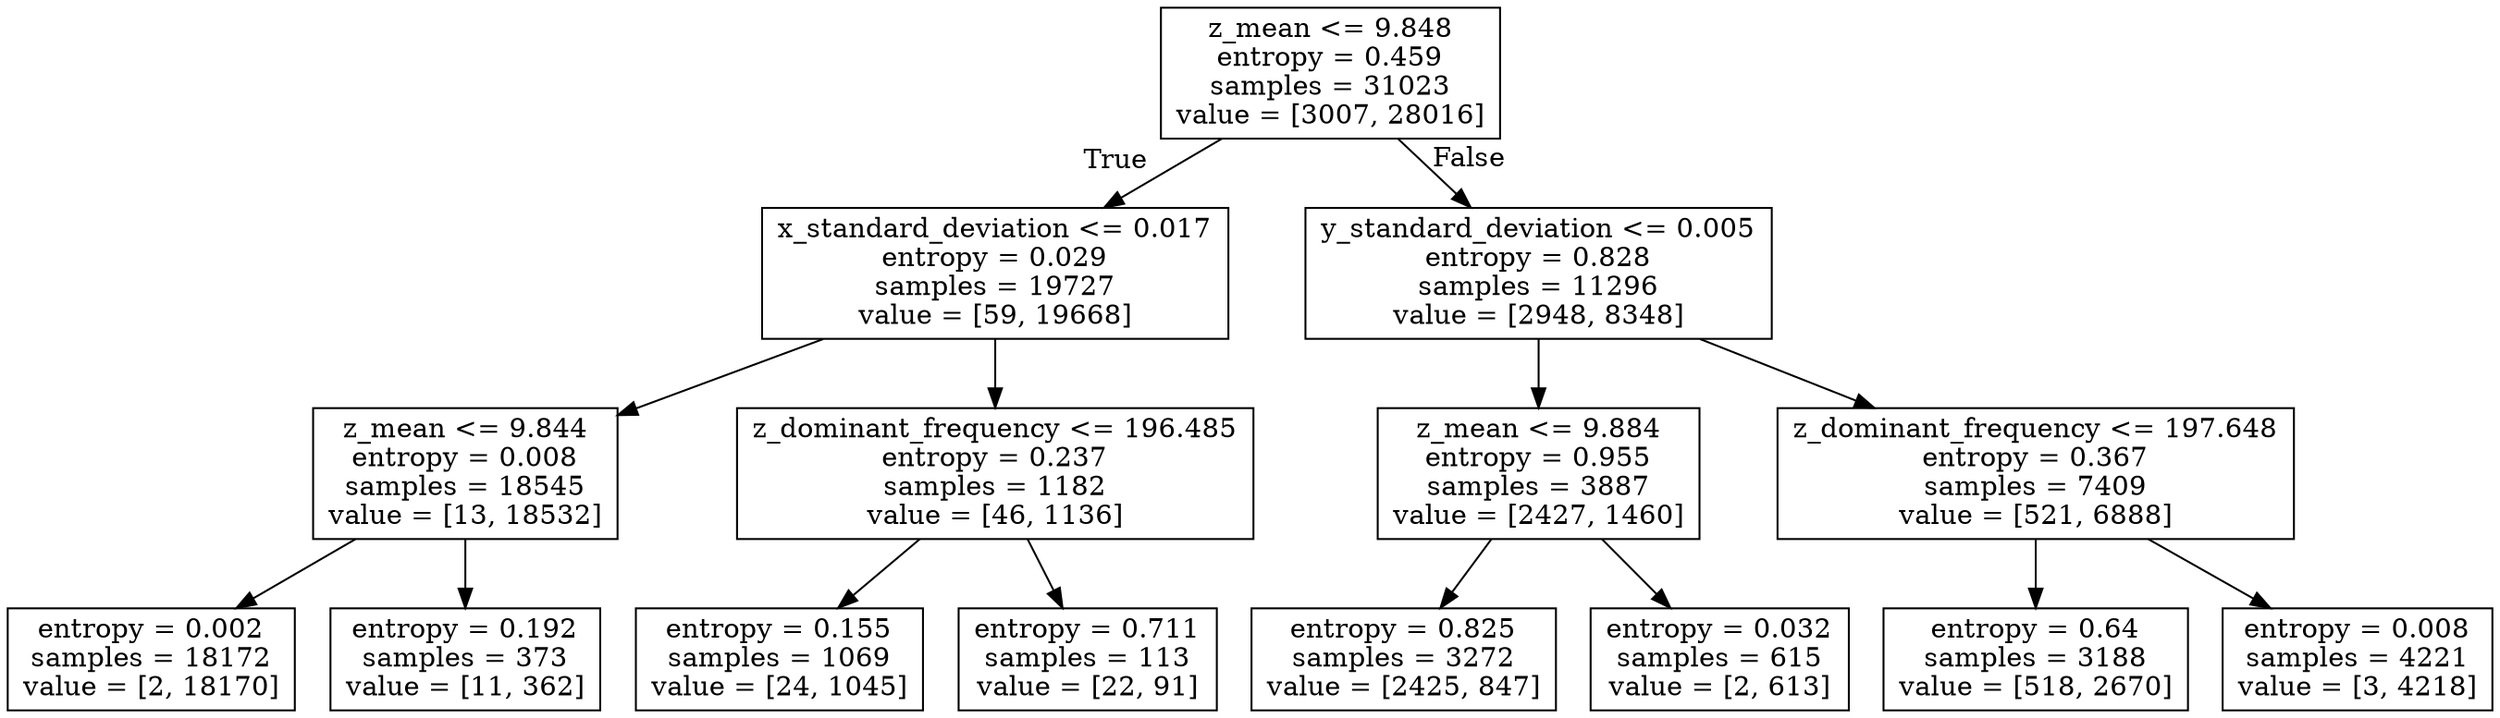 digraph Tree {
node [shape=box] ;
0 [label="z_mean <= 9.848\nentropy = 0.459\nsamples = 31023\nvalue = [3007, 28016]"] ;
1 [label="x_standard_deviation <= 0.017\nentropy = 0.029\nsamples = 19727\nvalue = [59, 19668]"] ;
0 -> 1 [labeldistance=2.5, labelangle=45, headlabel="True"] ;
2 [label="z_mean <= 9.844\nentropy = 0.008\nsamples = 18545\nvalue = [13, 18532]"] ;
1 -> 2 ;
3 [label="entropy = 0.002\nsamples = 18172\nvalue = [2, 18170]"] ;
2 -> 3 ;
4 [label="entropy = 0.192\nsamples = 373\nvalue = [11, 362]"] ;
2 -> 4 ;
5 [label="z_dominant_frequency <= 196.485\nentropy = 0.237\nsamples = 1182\nvalue = [46, 1136]"] ;
1 -> 5 ;
6 [label="entropy = 0.155\nsamples = 1069\nvalue = [24, 1045]"] ;
5 -> 6 ;
7 [label="entropy = 0.711\nsamples = 113\nvalue = [22, 91]"] ;
5 -> 7 ;
8 [label="y_standard_deviation <= 0.005\nentropy = 0.828\nsamples = 11296\nvalue = [2948, 8348]"] ;
0 -> 8 [labeldistance=2.5, labelangle=-45, headlabel="False"] ;
9 [label="z_mean <= 9.884\nentropy = 0.955\nsamples = 3887\nvalue = [2427, 1460]"] ;
8 -> 9 ;
10 [label="entropy = 0.825\nsamples = 3272\nvalue = [2425, 847]"] ;
9 -> 10 ;
11 [label="entropy = 0.032\nsamples = 615\nvalue = [2, 613]"] ;
9 -> 11 ;
12 [label="z_dominant_frequency <= 197.648\nentropy = 0.367\nsamples = 7409\nvalue = [521, 6888]"] ;
8 -> 12 ;
13 [label="entropy = 0.64\nsamples = 3188\nvalue = [518, 2670]"] ;
12 -> 13 ;
14 [label="entropy = 0.008\nsamples = 4221\nvalue = [3, 4218]"] ;
12 -> 14 ;
}